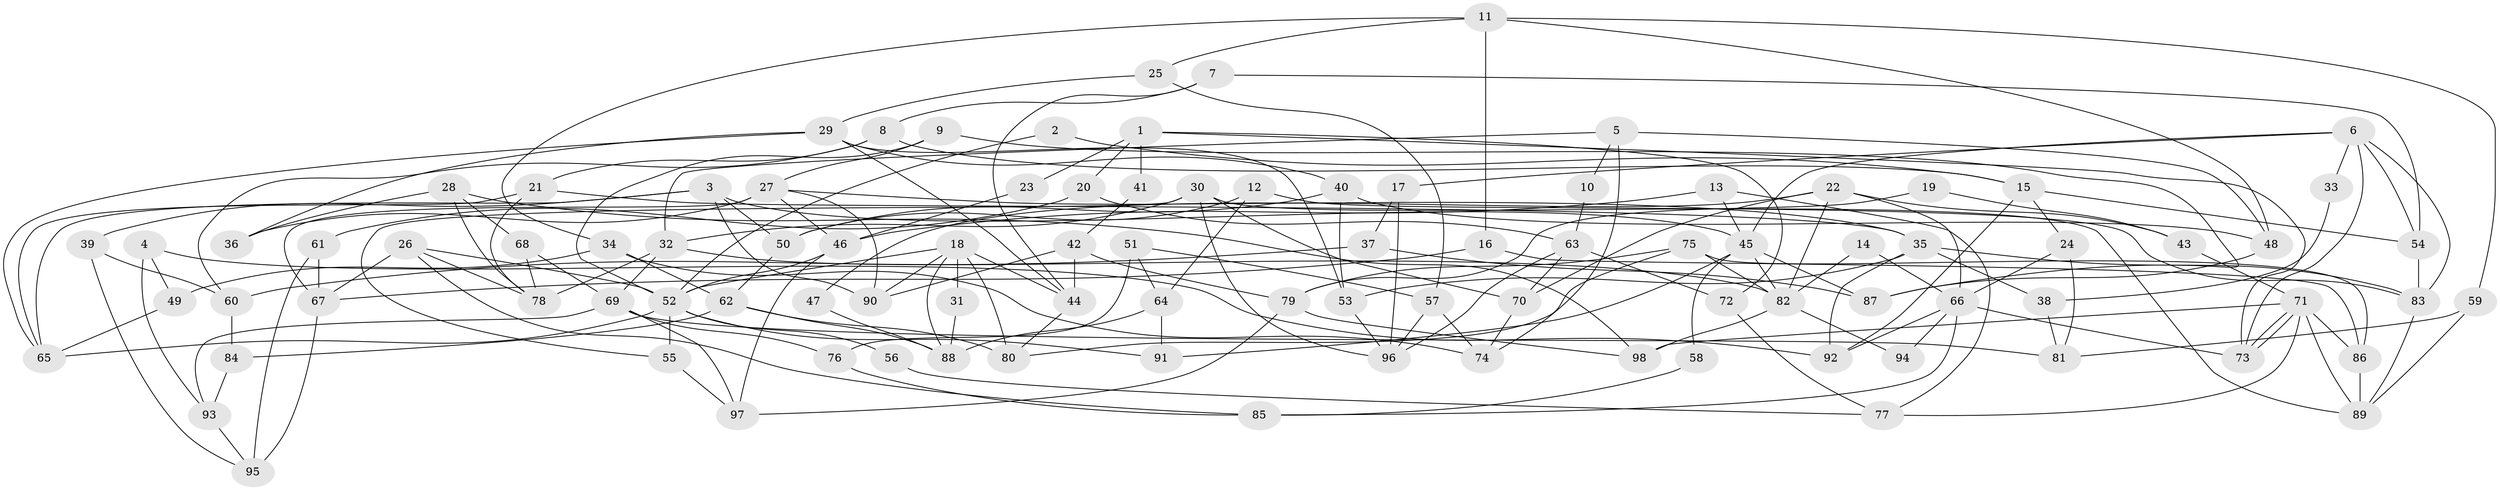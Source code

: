 // Generated by graph-tools (version 1.1) at 2025/14/03/09/25 04:14:51]
// undirected, 98 vertices, 196 edges
graph export_dot {
graph [start="1"]
  node [color=gray90,style=filled];
  1;
  2;
  3;
  4;
  5;
  6;
  7;
  8;
  9;
  10;
  11;
  12;
  13;
  14;
  15;
  16;
  17;
  18;
  19;
  20;
  21;
  22;
  23;
  24;
  25;
  26;
  27;
  28;
  29;
  30;
  31;
  32;
  33;
  34;
  35;
  36;
  37;
  38;
  39;
  40;
  41;
  42;
  43;
  44;
  45;
  46;
  47;
  48;
  49;
  50;
  51;
  52;
  53;
  54;
  55;
  56;
  57;
  58;
  59;
  60;
  61;
  62;
  63;
  64;
  65;
  66;
  67;
  68;
  69;
  70;
  71;
  72;
  73;
  74;
  75;
  76;
  77;
  78;
  79;
  80;
  81;
  82;
  83;
  84;
  85;
  86;
  87;
  88;
  89;
  90;
  91;
  92;
  93;
  94;
  95;
  96;
  97;
  98;
  1 -- 73;
  1 -- 72;
  1 -- 20;
  1 -- 23;
  1 -- 41;
  2 -- 15;
  2 -- 52;
  3 -- 90;
  3 -- 45;
  3 -- 39;
  3 -- 50;
  3 -- 65;
  4 -- 93;
  4 -- 92;
  4 -- 49;
  5 -- 32;
  5 -- 48;
  5 -- 10;
  5 -- 74;
  6 -- 73;
  6 -- 83;
  6 -- 17;
  6 -- 33;
  6 -- 45;
  6 -- 54;
  7 -- 54;
  7 -- 44;
  7 -- 8;
  8 -- 21;
  8 -- 15;
  8 -- 60;
  9 -- 27;
  9 -- 52;
  9 -- 87;
  10 -- 63;
  11 -- 48;
  11 -- 25;
  11 -- 16;
  11 -- 34;
  11 -- 59;
  12 -- 50;
  12 -- 64;
  12 -- 83;
  13 -- 46;
  13 -- 45;
  13 -- 77;
  14 -- 66;
  14 -- 82;
  15 -- 54;
  15 -- 24;
  15 -- 92;
  16 -- 67;
  16 -- 86;
  17 -- 96;
  17 -- 37;
  18 -- 52;
  18 -- 90;
  18 -- 31;
  18 -- 44;
  18 -- 80;
  18 -- 88;
  19 -- 79;
  19 -- 43;
  20 -- 63;
  20 -- 61;
  21 -- 78;
  21 -- 65;
  21 -- 35;
  22 -- 82;
  22 -- 66;
  22 -- 43;
  22 -- 47;
  22 -- 70;
  23 -- 46;
  24 -- 81;
  24 -- 66;
  25 -- 29;
  25 -- 57;
  26 -- 52;
  26 -- 78;
  26 -- 67;
  26 -- 85;
  27 -- 67;
  27 -- 35;
  27 -- 36;
  27 -- 46;
  27 -- 90;
  28 -- 36;
  28 -- 98;
  28 -- 68;
  28 -- 78;
  29 -- 53;
  29 -- 65;
  29 -- 36;
  29 -- 40;
  29 -- 44;
  30 -- 96;
  30 -- 32;
  30 -- 55;
  30 -- 70;
  30 -- 89;
  31 -- 88;
  32 -- 78;
  32 -- 69;
  32 -- 82;
  33 -- 38;
  34 -- 74;
  34 -- 49;
  34 -- 62;
  35 -- 83;
  35 -- 38;
  35 -- 53;
  35 -- 92;
  37 -- 87;
  37 -- 60;
  38 -- 81;
  39 -- 60;
  39 -- 95;
  40 -- 50;
  40 -- 48;
  40 -- 53;
  41 -- 42;
  42 -- 79;
  42 -- 44;
  42 -- 90;
  43 -- 71;
  44 -- 80;
  45 -- 82;
  45 -- 58;
  45 -- 87;
  45 -- 91;
  46 -- 52;
  46 -- 97;
  47 -- 88;
  48 -- 87;
  49 -- 65;
  50 -- 62;
  51 -- 76;
  51 -- 64;
  51 -- 57;
  52 -- 65;
  52 -- 55;
  52 -- 56;
  52 -- 91;
  53 -- 96;
  54 -- 83;
  55 -- 97;
  56 -- 77;
  57 -- 74;
  57 -- 96;
  58 -- 85;
  59 -- 89;
  59 -- 81;
  60 -- 84;
  61 -- 67;
  61 -- 95;
  62 -- 80;
  62 -- 84;
  62 -- 88;
  63 -- 96;
  63 -- 70;
  63 -- 72;
  64 -- 88;
  64 -- 91;
  66 -- 92;
  66 -- 73;
  66 -- 85;
  66 -- 94;
  67 -- 95;
  68 -- 69;
  68 -- 78;
  69 -- 97;
  69 -- 93;
  69 -- 76;
  69 -- 81;
  70 -- 74;
  71 -- 73;
  71 -- 73;
  71 -- 86;
  71 -- 77;
  71 -- 89;
  71 -- 98;
  72 -- 77;
  75 -- 86;
  75 -- 80;
  75 -- 79;
  75 -- 82;
  76 -- 85;
  79 -- 98;
  79 -- 97;
  82 -- 94;
  82 -- 98;
  83 -- 89;
  84 -- 93;
  86 -- 89;
  93 -- 95;
}
